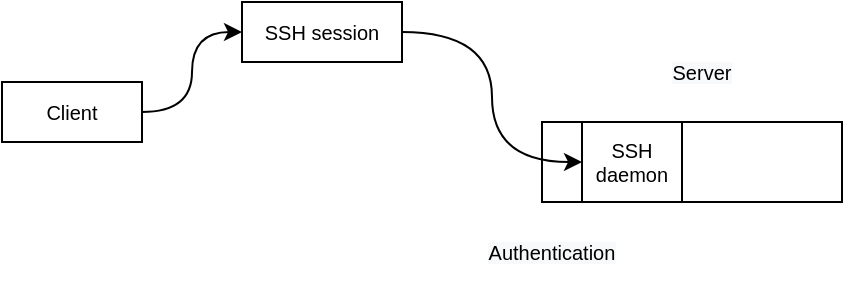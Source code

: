 <mxfile version="21.2.4" type="github">
  <diagram id="lOl-ZhYQnWzm9-qVgaAJ" name="Page-1">
    <mxGraphModel dx="794" dy="456" grid="1" gridSize="10" guides="1" tooltips="1" connect="1" arrows="1" fold="1" page="1" pageScale="1" pageWidth="827" pageHeight="1169" math="0" shadow="0">
      <root>
        <mxCell id="0" />
        <mxCell id="1" parent="0" />
        <mxCell id="wnXFvV-Xrk-nOBf85rZt-2" value="" style="rounded=0;whiteSpace=wrap;html=1;fontSize=10;" parent="1" vertex="1">
          <mxGeometry x="770" y="130" width="150" height="40" as="geometry" />
        </mxCell>
        <mxCell id="wnXFvV-Xrk-nOBf85rZt-6" value="SSH daemon" style="rounded=0;whiteSpace=wrap;html=1;fontSize=10;" parent="1" vertex="1">
          <mxGeometry x="790" y="130" width="50" height="40" as="geometry" />
        </mxCell>
        <mxCell id="wnXFvV-Xrk-nOBf85rZt-5" style="edgeStyle=orthogonalEdgeStyle;curved=1;rounded=0;orthogonalLoop=1;jettySize=auto;html=1;entryX=0;entryY=0.5;entryDx=0;entryDy=0;fontSize=10;" parent="1" source="wnXFvV-Xrk-nOBf85rZt-1" target="wnXFvV-Xrk-nOBf85rZt-6" edge="1">
          <mxGeometry relative="1" as="geometry" />
        </mxCell>
        <mxCell id="wnXFvV-Xrk-nOBf85rZt-1" value="SSH session" style="rounded=0;whiteSpace=wrap;html=1;fontSize=10;" parent="1" vertex="1">
          <mxGeometry x="620" y="70" width="80" height="30" as="geometry" />
        </mxCell>
        <mxCell id="wnXFvV-Xrk-nOBf85rZt-4" style="edgeStyle=orthogonalEdgeStyle;rounded=0;orthogonalLoop=1;jettySize=auto;html=1;entryX=0;entryY=0.5;entryDx=0;entryDy=0;curved=1;fontSize=10;" parent="1" source="wnXFvV-Xrk-nOBf85rZt-3" target="wnXFvV-Xrk-nOBf85rZt-1" edge="1">
          <mxGeometry relative="1" as="geometry" />
        </mxCell>
        <mxCell id="wnXFvV-Xrk-nOBf85rZt-3" value="Client" style="rounded=0;whiteSpace=wrap;html=1;fontSize=10;" parent="1" vertex="1">
          <mxGeometry x="500" y="110" width="70" height="30" as="geometry" />
        </mxCell>
        <mxCell id="wnXFvV-Xrk-nOBf85rZt-7" value="&lt;meta charset=&quot;utf-8&quot; style=&quot;font-size: 10px;&quot;&gt;&lt;span style=&quot;color: rgb(0, 0, 0); font-family: Helvetica; font-size: 10px; font-style: normal; font-variant-ligatures: normal; font-variant-caps: normal; font-weight: 400; letter-spacing: normal; orphans: 2; text-align: center; text-indent: 0px; text-transform: none; widows: 2; word-spacing: 0px; -webkit-text-stroke-width: 0px; background-color: rgb(248, 249, 250); text-decoration-thickness: initial; text-decoration-style: initial; text-decoration-color: initial; float: none; display: inline !important;&quot;&gt;Server&lt;/span&gt;" style="text;html=1;strokeColor=none;fillColor=none;align=center;verticalAlign=middle;whiteSpace=wrap;rounded=0;fontSize=10;" parent="1" vertex="1">
          <mxGeometry x="820" y="90" width="60" height="30" as="geometry" />
        </mxCell>
        <mxCell id="wnXFvV-Xrk-nOBf85rZt-10" value="&lt;span style=&quot;color: rgb(0, 0, 0); font-family: Helvetica; font-size: 10px; font-style: normal; font-variant-ligatures: normal; font-variant-caps: normal; font-weight: 400; letter-spacing: normal; orphans: 2; text-align: center; text-indent: 0px; text-transform: none; widows: 2; word-spacing: 0px; -webkit-text-stroke-width: 0px; background-color: rgb(248, 249, 250); text-decoration-thickness: initial; text-decoration-style: initial; text-decoration-color: initial; float: none; display: inline !important;&quot;&gt;Authentication&lt;/span&gt;" style="text;html=1;strokeColor=none;fillColor=none;align=center;verticalAlign=middle;whiteSpace=wrap;rounded=0;fontSize=10;" parent="1" vertex="1">
          <mxGeometry x="720" y="180" width="110" height="30" as="geometry" />
        </mxCell>
      </root>
    </mxGraphModel>
  </diagram>
</mxfile>
